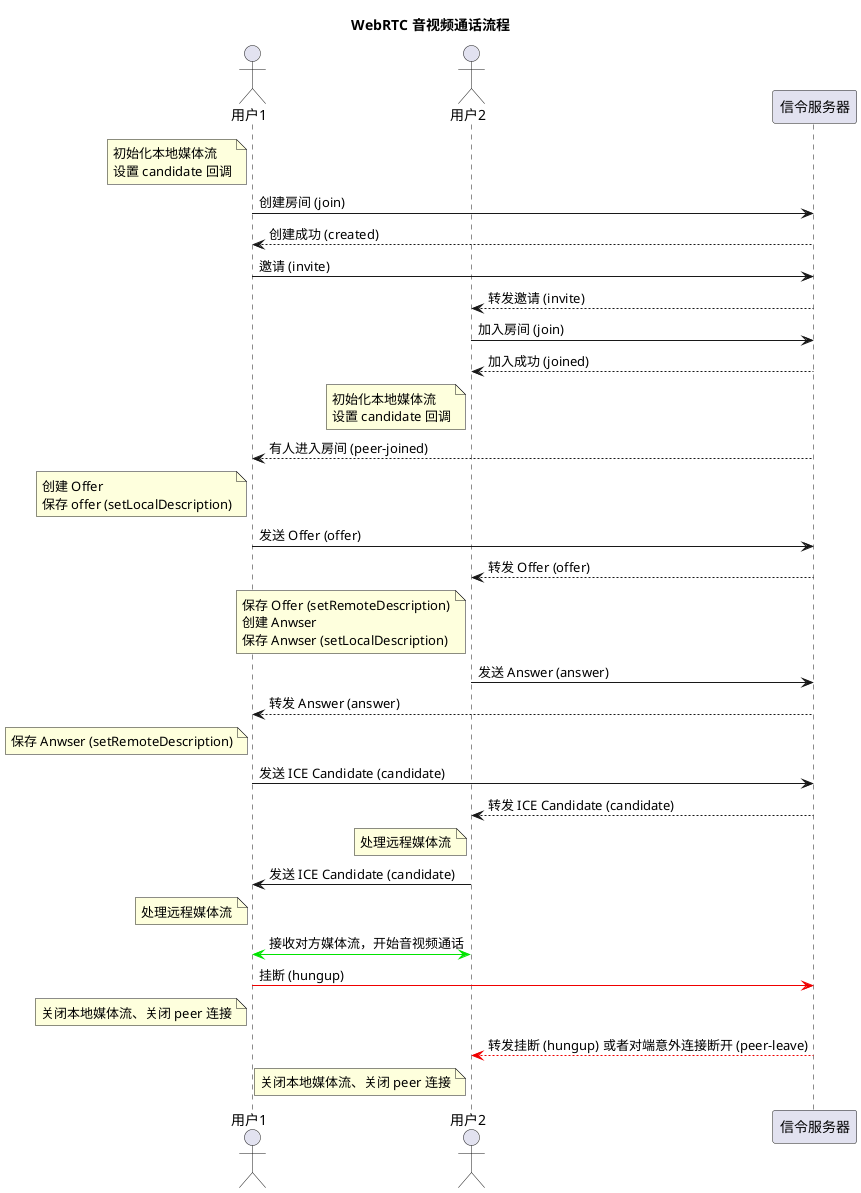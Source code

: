 ' 可以粘贴到在线 PlantUML 去编辑 https://www.plantuml.com/plantuml/uml/SyfFKj2rKt3CoKnELR1Io4ZDoSa700002
' 或者 VS Code 插件 PlantUML 插件 (jebbs.plantuml) 来编辑
@startuml webrtc-connection

title WebRTC 音视频通话流程

actor 用户1 as user1
actor 用户2 as user2
participant 信令服务器 as signaling

note left of user1 : 初始化本地媒体流\n设置 candidate 回调

user1 -> signaling : 创建房间 (join)
signaling --> user1 : 创建成功 (created)

user1 -> signaling : 邀请 (invite)
signaling --> user2 : 转发邀请 (invite)

user2 -> signaling : 加入房间 (join)
signaling --> user2 : 加入成功 (joined)

note left of user2 : 初始化本地媒体流\n设置 candidate 回调

signaling --> user1 : 有人进入房间 (peer-joined)

note left of user1 : 创建 Offer \n保存 offer (setLocalDescription)

user1 -> signaling : 发送 Offer (offer)
signaling --> user2 : 转发 Offer (offer)

note left of user2 :  保存 Offer (setRemoteDescription)\n创建 Anwser \n保存 Anwser (setLocalDescription)

user2 -> signaling : 发送 Answer (answer)
signaling --> user1 : 转发 Answer (answer)

note left of user1 :  保存 Anwser (setRemoteDescription)

user1 -> signaling : 发送 ICE Candidate (candidate)
signaling --> user2 : 转发 ICE Candidate (candidate)
note left of user2 : 处理远程媒体流

user2 -> user1 : 发送 ICE Candidate (candidate)
note left of user1 : 处理远程媒体流

user1 <[#00e300]-> user2 : 接收对方媒体流，开始音视频通话

user1 -[#f00000]> signaling : 挂断 (hungup)
note left of user1 : 关闭本地媒体流、关闭 peer 连接
signaling -[#f00000]-> user2 : 转发挂断 (hungup) 或者对端意外连接断开 (peer-leave)
note left of user2 : 关闭本地媒体流、关闭 peer 连接

@enduml

